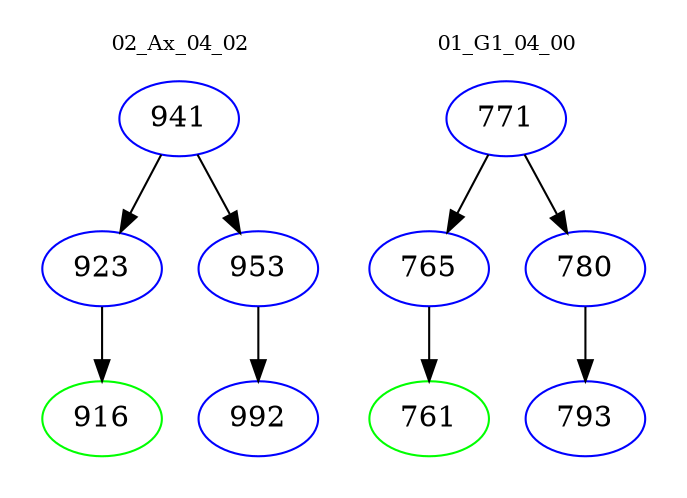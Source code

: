 digraph{
subgraph cluster_0 {
color = white
label = "02_Ax_04_02";
fontsize=10;
T0_941 [label="941", color="blue"]
T0_941 -> T0_923 [color="black"]
T0_923 [label="923", color="blue"]
T0_923 -> T0_916 [color="black"]
T0_916 [label="916", color="green"]
T0_941 -> T0_953 [color="black"]
T0_953 [label="953", color="blue"]
T0_953 -> T0_992 [color="black"]
T0_992 [label="992", color="blue"]
}
subgraph cluster_1 {
color = white
label = "01_G1_04_00";
fontsize=10;
T1_771 [label="771", color="blue"]
T1_771 -> T1_765 [color="black"]
T1_765 [label="765", color="blue"]
T1_765 -> T1_761 [color="black"]
T1_761 [label="761", color="green"]
T1_771 -> T1_780 [color="black"]
T1_780 [label="780", color="blue"]
T1_780 -> T1_793 [color="black"]
T1_793 [label="793", color="blue"]
}
}
